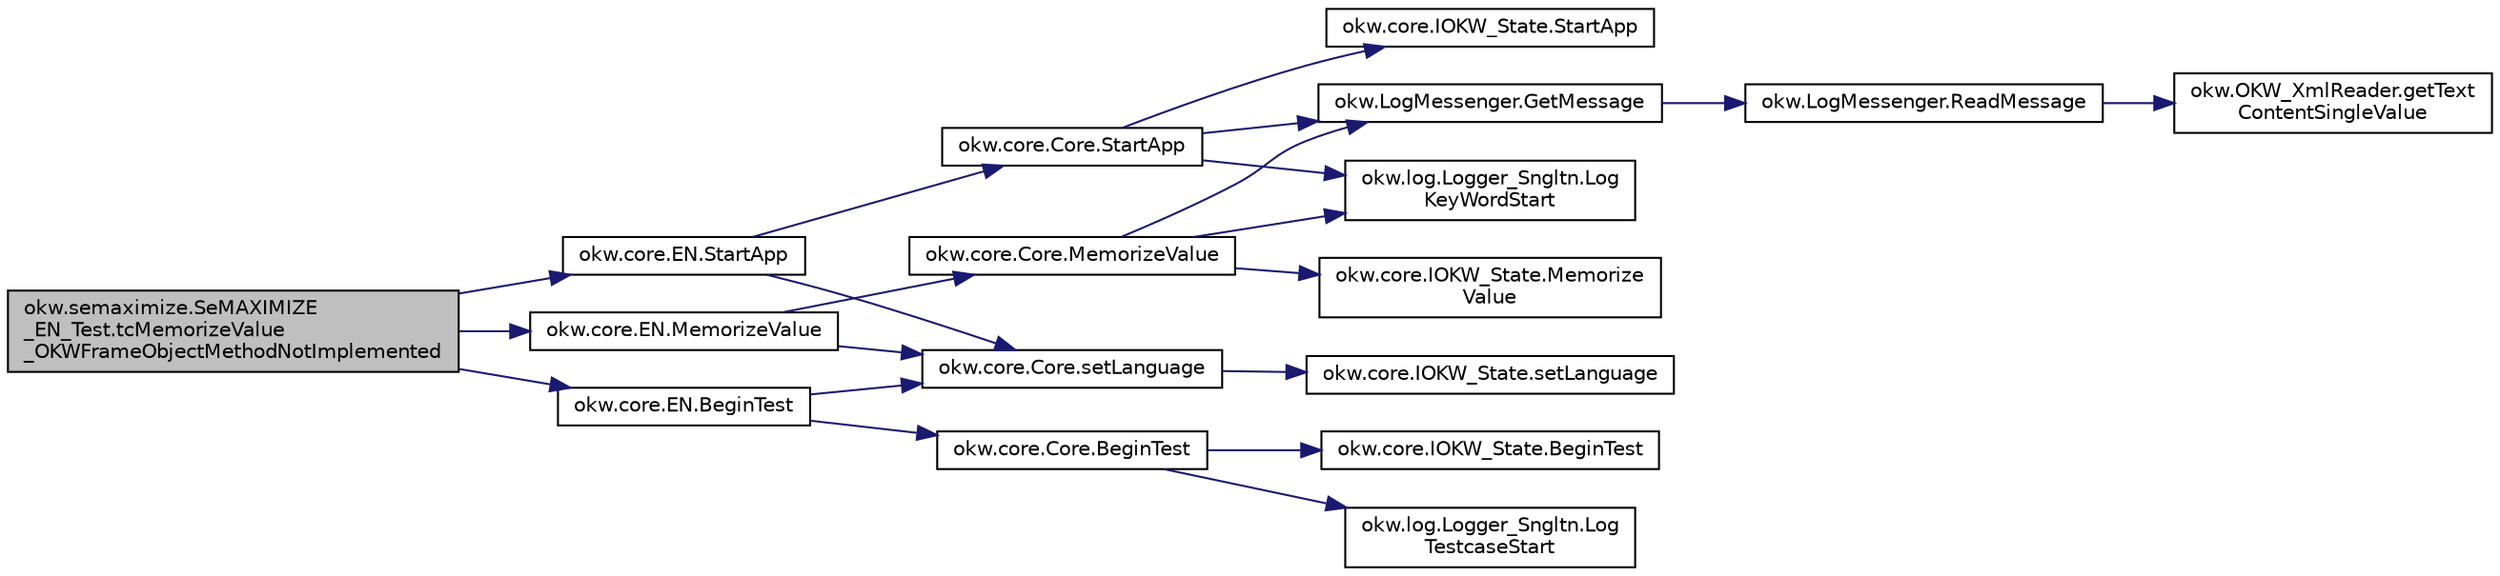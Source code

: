 digraph "okw.semaximize.SeMAXIMIZE_EN_Test.tcMemorizeValue_OKWFrameObjectMethodNotImplemented"
{
 // INTERACTIVE_SVG=YES
 // LATEX_PDF_SIZE
  edge [fontname="Helvetica",fontsize="10",labelfontname="Helvetica",labelfontsize="10"];
  node [fontname="Helvetica",fontsize="10",shape=record];
  rankdir="LR";
  Node248 [label="okw.semaximize.SeMAXIMIZE\l_EN_Test.tcMemorizeValue\l_OKWFrameObjectMethodNotImplemented",height=0.2,width=0.4,color="black", fillcolor="grey75", style="filled", fontcolor="black",tooltip="Teste das Schlüsselwort MemorizeValue( FN, MemKey ) eines SeMAXIMIZE."];
  Node248 -> Node249 [color="midnightblue",fontsize="10",style="solid",fontname="Helvetica"];
  Node249 [label="okw.core.EN.BeginTest",height=0.2,width=0.4,color="black", fillcolor="white", style="filled",URL="$classokw_1_1core_1_1_e_n.html#aef613b0a3e6bb8a9623984db145cae69",tooltip="Markiert den Anfang eines neuen Testfalls."];
  Node249 -> Node250 [color="midnightblue",fontsize="10",style="solid",fontname="Helvetica"];
  Node250 [label="okw.core.Core.setLanguage",height=0.2,width=0.4,color="black", fillcolor="white", style="filled",URL="$classokw_1_1core_1_1_core.html#ab4e0f723d27cb11c944ec4c82c426100",tooltip="Setzt die Sprache auf den gegebenen wert Language."];
  Node250 -> Node251 [color="midnightblue",fontsize="10",style="solid",fontname="Helvetica"];
  Node251 [label="okw.core.IOKW_State.setLanguage",height=0.2,width=0.4,color="black", fillcolor="white", style="filled",URL="$interfaceokw_1_1core_1_1_i_o_k_w___state.html#a866baa0bde08a47418f54d63bdb56097",tooltip="Interne Methode zum setzen der Sprache für die sprachabhängigen Ausgaben der Dokumentation (Log)."];
  Node249 -> Node252 [color="midnightblue",fontsize="10",style="solid",fontname="Helvetica"];
  Node252 [label="okw.core.Core.BeginTest",height=0.2,width=0.4,color="black", fillcolor="white", style="filled",URL="$classokw_1_1core_1_1_core.html#acfefe92468c9eb9e951846372726c4d8",tooltip="Markiert den Anfang eines neuen Testfalls."];
  Node252 -> Node253 [color="midnightblue",fontsize="10",style="solid",fontname="Helvetica"];
  Node253 [label="okw.log.Logger_Sngltn.Log\lTestcaseStart",height=0.2,width=0.4,color="black", fillcolor="white", style="filled",URL="$classokw_1_1log_1_1_logger___sngltn.html#a60f4ad59db847ae61df928f9920f3deb",tooltip="Ausgabe des Testfalls."];
  Node252 -> Node254 [color="midnightblue",fontsize="10",style="solid",fontname="Helvetica"];
  Node254 [label="okw.core.IOKW_State.BeginTest",height=0.2,width=0.4,color="black", fillcolor="white", style="filled",URL="$interfaceokw_1_1core_1_1_i_o_k_w___state.html#ae5480ddb1fc37eade5d899d335bc4b13",tooltip="Markiert den Anfang eines neuen Testfalls."];
  Node248 -> Node255 [color="midnightblue",fontsize="10",style="solid",fontname="Helvetica"];
  Node255 [label="okw.core.EN.StartApp",height=0.2,width=0.4,color="black", fillcolor="white", style="filled",URL="$classokw_1_1core_1_1_e_n.html#aaa7465ee7f135c724668d8b22dc2219f",tooltip="Startet die gegebene Anwendung."];
  Node255 -> Node250 [color="midnightblue",fontsize="10",style="solid",fontname="Helvetica"];
  Node255 -> Node256 [color="midnightblue",fontsize="10",style="solid",fontname="Helvetica"];
  Node256 [label="okw.core.Core.StartApp",height=0.2,width=0.4,color="black", fillcolor="white", style="filled",URL="$classokw_1_1core_1_1_core.html#ac20a22275b6aea1c4e551dce1fd0c1e9",tooltip="Startet die gegebene Anwendung."];
  Node256 -> Node257 [color="midnightblue",fontsize="10",style="solid",fontname="Helvetica"];
  Node257 [label="okw.log.Logger_Sngltn.Log\lKeyWordStart",height=0.2,width=0.4,color="black", fillcolor="white", style="filled",URL="$classokw_1_1log_1_1_logger___sngltn.html#a70ec25e200e00ecefc544e8fd371d2ef",tooltip="Ausgabe eines Schlüsselwortes."];
  Node256 -> Node258 [color="midnightblue",fontsize="10",style="solid",fontname="Helvetica"];
  Node258 [label="okw.LogMessenger.GetMessage",height=0.2,width=0.4,color="black", fillcolor="white", style="filled",URL="$classokw_1_1_log_messenger.html#af225d1f037d47b3b085175c09d78bdd2",tooltip="Holt die Log-Meldung für MethodeNmae/Textkey ohne weitere Parameter."];
  Node258 -> Node259 [color="midnightblue",fontsize="10",style="solid",fontname="Helvetica"];
  Node259 [label="okw.LogMessenger.ReadMessage",height=0.2,width=0.4,color="black", fillcolor="white", style="filled",URL="$classokw_1_1_log_messenger.html#a530cd6ab82ec82a04206a2e976ec06e3",tooltip="Interne Kernfunktion holt die Log-Meldung mit Platzhaltern aus der XML-Datei."];
  Node259 -> Node260 [color="midnightblue",fontsize="10",style="solid",fontname="Helvetica"];
  Node260 [label="okw.OKW_XmlReader.getText\lContentSingleValue",height=0.2,width=0.4,color="black", fillcolor="white", style="filled",URL="$classokw_1_1_o_k_w___xml_reader.html#ab920b5335a2e1429c14cc5f8e79f39eb",tooltip="Lies den TextContent eines Tag."];
  Node256 -> Node261 [color="midnightblue",fontsize="10",style="solid",fontname="Helvetica"];
  Node261 [label="okw.core.IOKW_State.StartApp",height=0.2,width=0.4,color="black", fillcolor="white", style="filled",URL="$interfaceokw_1_1core_1_1_i_o_k_w___state.html#a0ec9b7c60041061f1b01d85b703a27a8",tooltip="Startet die gegebene Anwendung."];
  Node248 -> Node262 [color="midnightblue",fontsize="10",style="solid",fontname="Helvetica"];
  Node262 [label="okw.core.EN.MemorizeValue",height=0.2,width=0.4,color="black", fillcolor="white", style="filled",URL="$classokw_1_1core_1_1_e_n.html#a443ae129e7d12b082d0555c597d1425d",tooltip="Merkt sich den Standartwert eines Objekts."];
  Node262 -> Node250 [color="midnightblue",fontsize="10",style="solid",fontname="Helvetica"];
  Node262 -> Node263 [color="midnightblue",fontsize="10",style="solid",fontname="Helvetica"];
  Node263 [label="okw.core.Core.MemorizeValue",height=0.2,width=0.4,color="black", fillcolor="white", style="filled",URL="$classokw_1_1core_1_1_core.html#ac8440162926bfc169ee483bd7f860117",tooltip="Merkt sich den Standartwert eines Objekts."];
  Node263 -> Node257 [color="midnightblue",fontsize="10",style="solid",fontname="Helvetica"];
  Node263 -> Node258 [color="midnightblue",fontsize="10",style="solid",fontname="Helvetica"];
  Node263 -> Node264 [color="midnightblue",fontsize="10",style="solid",fontname="Helvetica"];
  Node264 [label="okw.core.IOKW_State.Memorize\lValue",height=0.2,width=0.4,color="black", fillcolor="white", style="filled",URL="$interfaceokw_1_1core_1_1_i_o_k_w___state.html#aa48a3de07623a93fc0b4d68629dd0887",tooltip="Merkt sich den Standartwert eines Objekts."];
}
